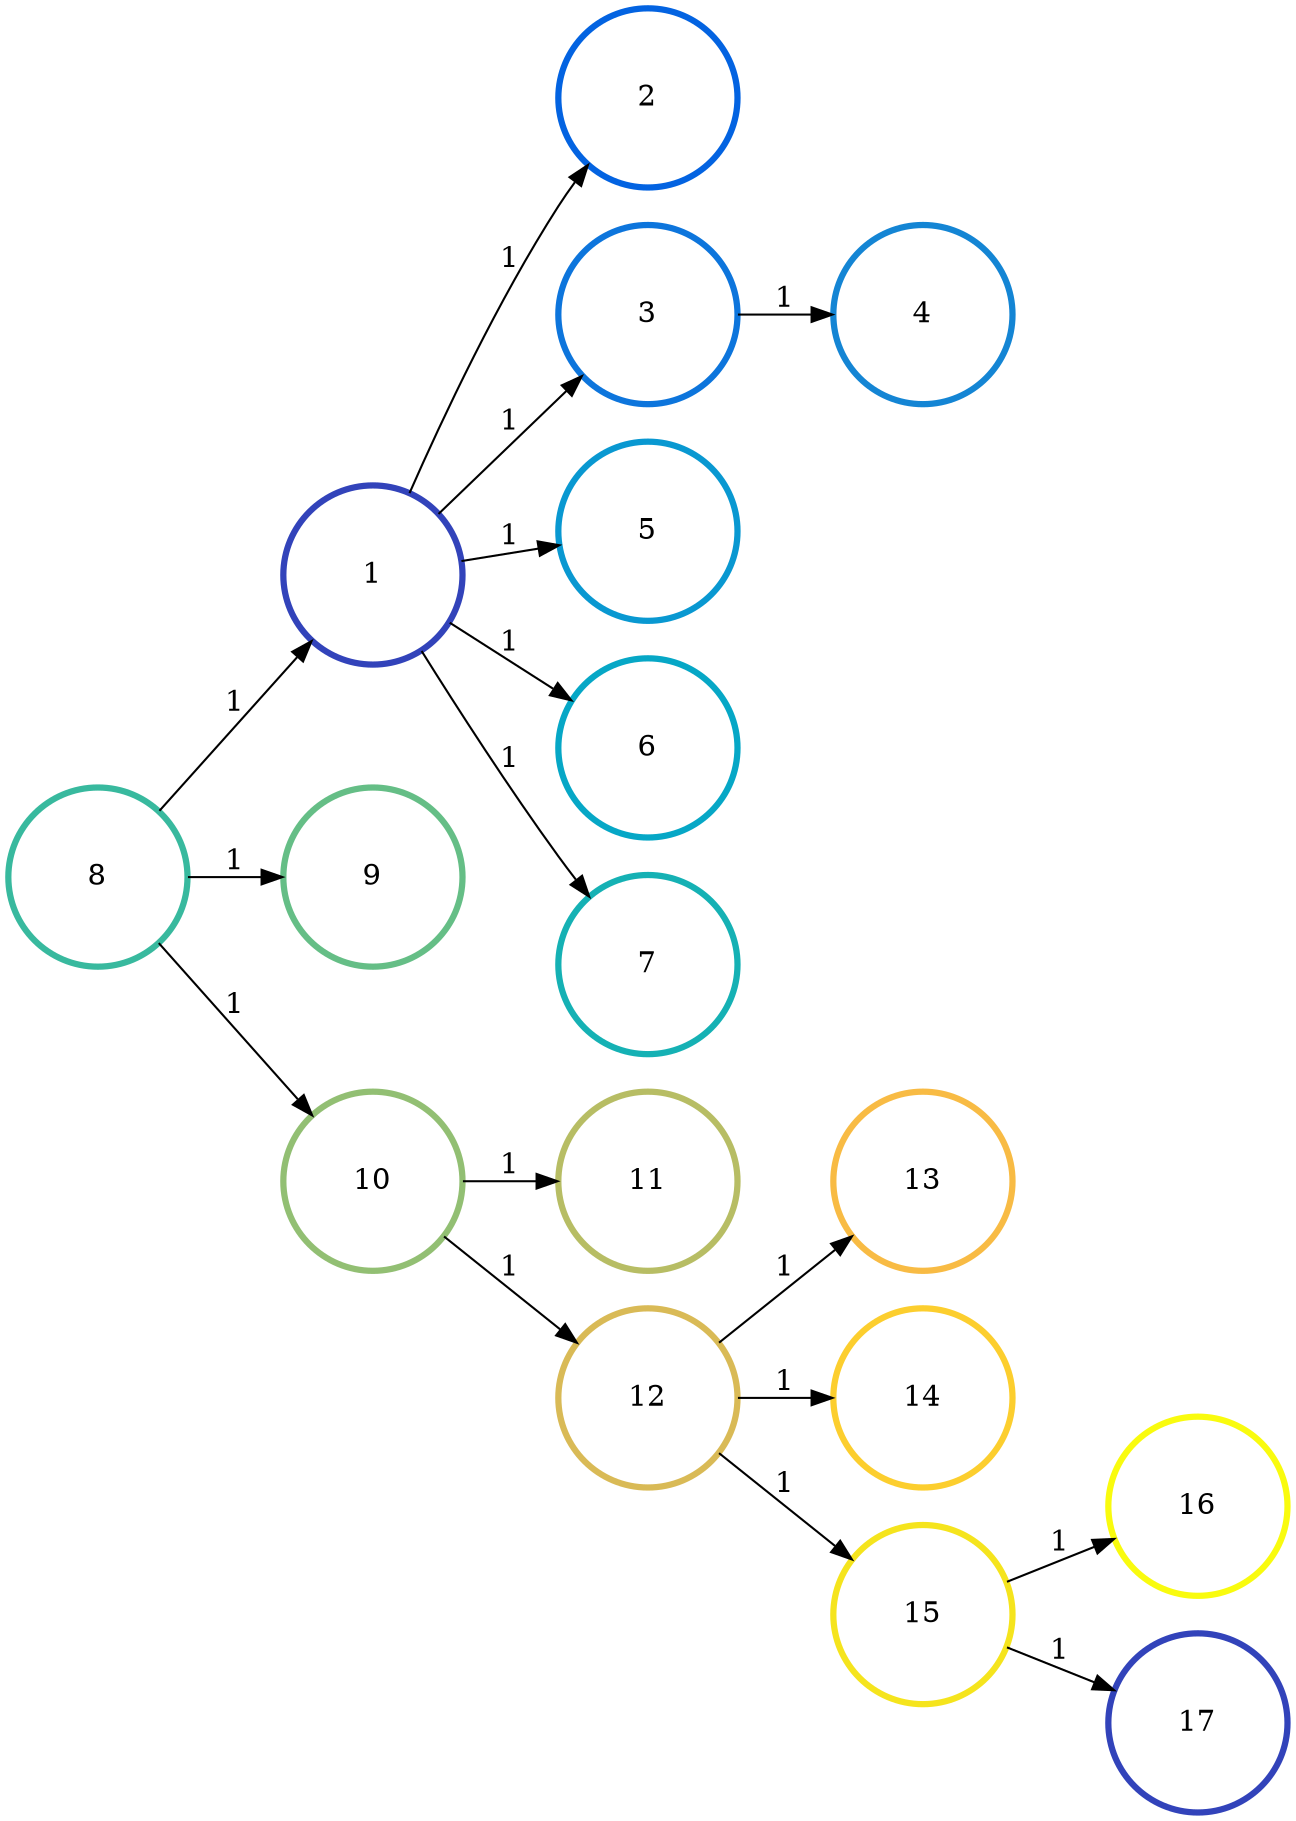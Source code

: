 digraph N {
	overlap="false"
	rankdir="LR"
	0 [label="1",width=1.2,height=1.2,style="",penwidth=3,color="#3243BA"]
	1 [label="2",width=1.2,height=1.2,style="",penwidth=3,color="#0363E1"]
	2 [label="3",width=1.2,height=1.2,style="",penwidth=3,color="#0D75DC"]
	3 [label="4",width=1.2,height=1.2,style="",penwidth=3,color="#1485D4"]
	4 [label="5",width=1.2,height=1.2,style="",penwidth=3,color="#0998D1"]
	5 [label="6",width=1.2,height=1.2,style="",penwidth=3,color="#06A7C6"]
	6 [label="7",width=1.2,height=1.2,style="",penwidth=3,color="#15B1B4"]
	7 [label="8",width=1.2,height=1.2,style="",penwidth=3,color="#38B99E"]
	8 [label="9",width=1.2,height=1.2,style="",penwidth=3,color="#65BE86"]
	9 [label="10",width=1.2,height=1.2,style="",penwidth=3,color="#92BF73"]
	10 [label="11",width=1.2,height=1.2,style="",penwidth=3,color="#B7BD64"]
	11 [label="12",width=1.2,height=1.2,style="",penwidth=3,color="#D9BA56"]
	12 [label="13",width=1.2,height=1.2,style="",penwidth=3,color="#F8BB44"]
	13 [label="14",width=1.2,height=1.2,style="",penwidth=3,color="#FCCE2E"]
	14 [label="15",width=1.2,height=1.2,style="",penwidth=3,color="#F5E41D"]
	15 [label="16",width=1.2,height=1.2,style="",penwidth=3,color="#F9FB0E"]
	16 [label="17",width=1.2,height=1.2,style="",penwidth=3,color="#3243BA"]
	0 -> 1 [penwidth=1,color=black,label="1"]
	0 -> 2 [penwidth=1,color=black,label="1"]
	0 -> 4 [penwidth=1,color=black,label="1"]
	0 -> 5 [penwidth=1,color=black,label="1"]
	0 -> 6 [penwidth=1,color=black,label="1"]
	2 -> 3 [penwidth=1,color=black,label="1"]
	7 -> 0 [penwidth=1,color=black,label="1"]
	7 -> 8 [penwidth=1,color=black,label="1"]
	7 -> 9 [penwidth=1,color=black,label="1"]
	9 -> 10 [penwidth=1,color=black,label="1"]
	9 -> 11 [penwidth=1,color=black,label="1"]
	11 -> 12 [penwidth=1,color=black,label="1"]
	11 -> 13 [penwidth=1,color=black,label="1"]
	11 -> 14 [penwidth=1,color=black,label="1"]
	14 -> 15 [penwidth=1,color=black,label="1"]
	14 -> 16 [penwidth=1,color=black,label="1"]
}
